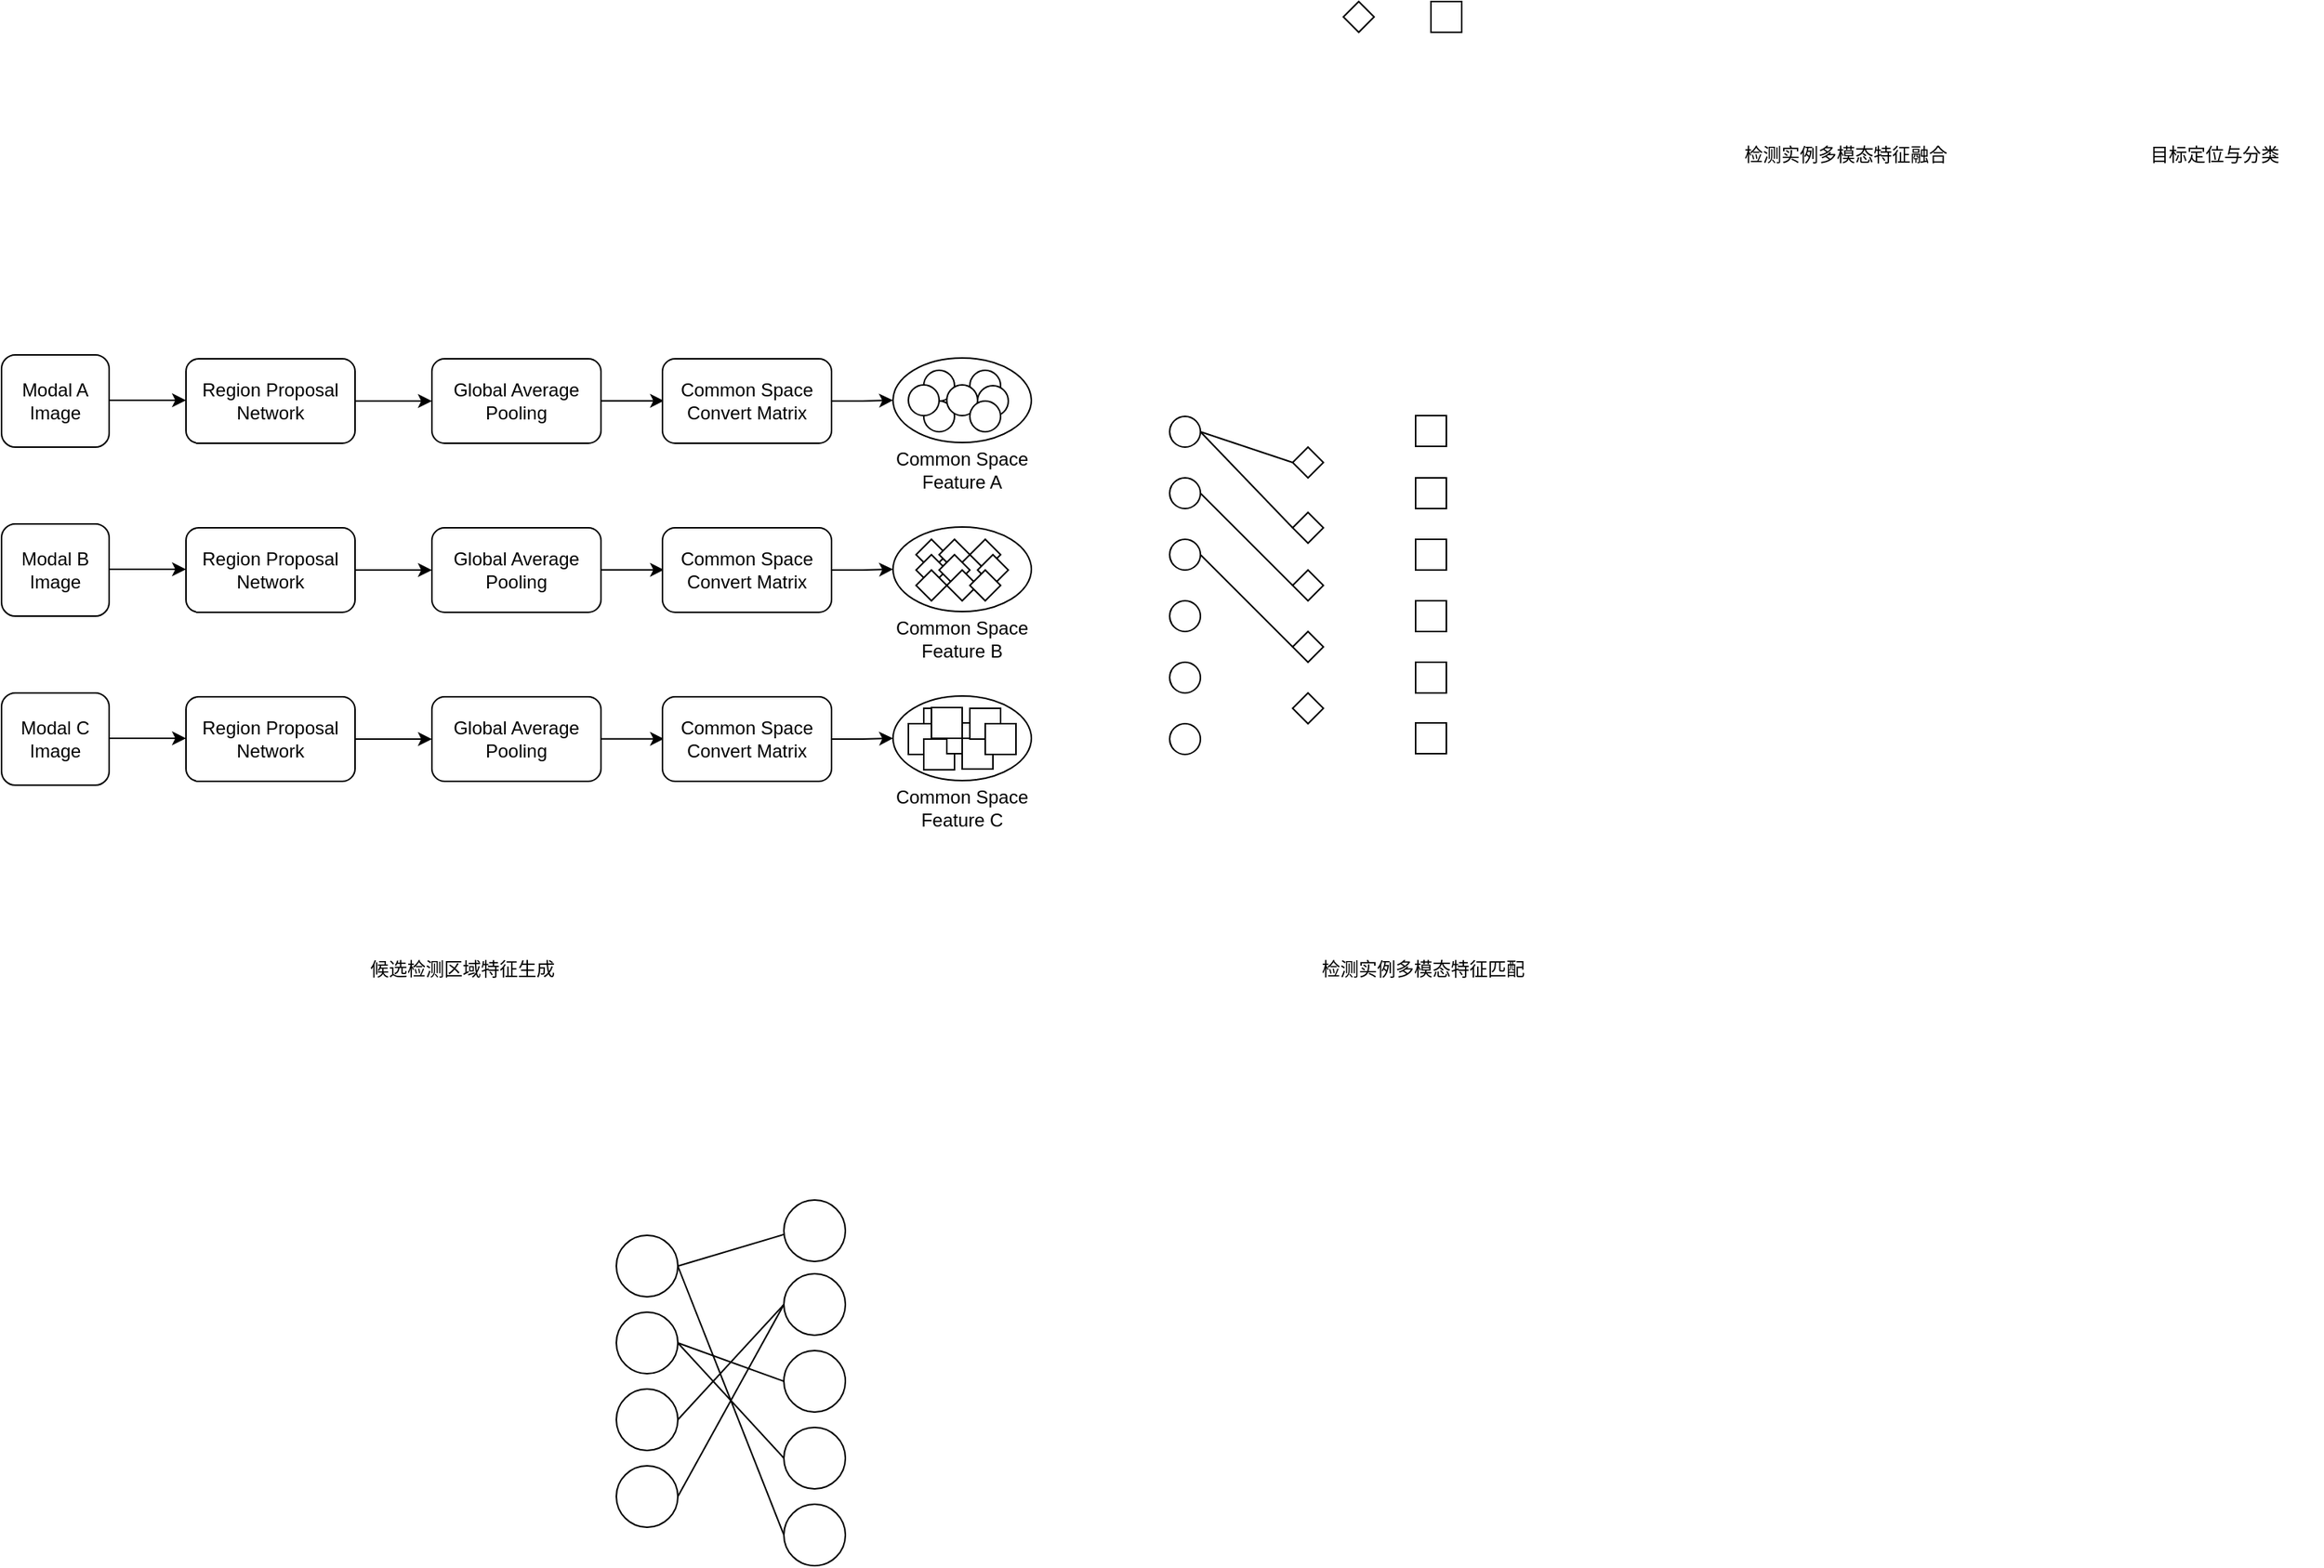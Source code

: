 <mxfile version="23.1.2" type="github">
  <diagram name="第 1 页" id="z2M5c4vALER3vp60Q3NO">
    <mxGraphModel dx="500" dy="262" grid="1" gridSize="10" guides="1" tooltips="1" connect="1" arrows="1" fold="1" page="1" pageScale="1" pageWidth="2336" pageHeight="1654" math="0" shadow="0">
      <root>
        <mxCell id="0" />
        <mxCell id="1" parent="0" />
        <mxCell id="HAOtPfupm4dBEVP8952R-1" value="Modal A&lt;br&gt;Image" style="rounded=1;whiteSpace=wrap;html=1;" vertex="1" parent="1">
          <mxGeometry x="20" y="350" width="70" height="60" as="geometry" />
        </mxCell>
        <mxCell id="HAOtPfupm4dBEVP8952R-2" value="" style="endArrow=classic;html=1;rounded=0;" edge="1" parent="1">
          <mxGeometry width="50" height="50" relative="1" as="geometry">
            <mxPoint x="90" y="379.5" as="sourcePoint" />
            <mxPoint x="140" y="379.5" as="targetPoint" />
          </mxGeometry>
        </mxCell>
        <mxCell id="HAOtPfupm4dBEVP8952R-19" value="" style="edgeStyle=orthogonalEdgeStyle;rounded=0;orthogonalLoop=1;jettySize=auto;html=1;" edge="1" parent="1" source="HAOtPfupm4dBEVP8952R-3" target="HAOtPfupm4dBEVP8952R-18">
          <mxGeometry relative="1" as="geometry" />
        </mxCell>
        <mxCell id="HAOtPfupm4dBEVP8952R-3" value="Region Proposal&lt;br&gt;Network" style="rounded=1;whiteSpace=wrap;html=1;" vertex="1" parent="1">
          <mxGeometry x="140" y="352.5" width="110" height="55" as="geometry" />
        </mxCell>
        <mxCell id="HAOtPfupm4dBEVP8952R-16" style="edgeStyle=orthogonalEdgeStyle;rounded=0;orthogonalLoop=1;jettySize=auto;html=1;exitX=1;exitY=0.5;exitDx=0;exitDy=0;entryX=0;entryY=0.5;entryDx=0;entryDy=0;" edge="1" parent="1">
          <mxGeometry relative="1" as="geometry">
            <mxPoint x="410" y="379.83" as="sourcePoint" />
            <mxPoint x="451" y="379.83" as="targetPoint" />
          </mxGeometry>
        </mxCell>
        <mxCell id="HAOtPfupm4dBEVP8952R-18" value="Global Average&lt;br&gt;Pooling" style="rounded=1;whiteSpace=wrap;html=1;" vertex="1" parent="1">
          <mxGeometry x="300" y="352.5" width="110" height="55" as="geometry" />
        </mxCell>
        <mxCell id="HAOtPfupm4dBEVP8952R-88" style="edgeStyle=orthogonalEdgeStyle;rounded=0;orthogonalLoop=1;jettySize=auto;html=1;exitX=1;exitY=0.5;exitDx=0;exitDy=0;entryX=0;entryY=0.5;entryDx=0;entryDy=0;" edge="1" parent="1" source="HAOtPfupm4dBEVP8952R-20" target="HAOtPfupm4dBEVP8952R-87">
          <mxGeometry relative="1" as="geometry" />
        </mxCell>
        <mxCell id="HAOtPfupm4dBEVP8952R-20" value="Common Space&lt;br&gt;Convert Matrix" style="rounded=1;whiteSpace=wrap;html=1;" vertex="1" parent="1">
          <mxGeometry x="450" y="352.5" width="110" height="55" as="geometry" />
        </mxCell>
        <mxCell id="HAOtPfupm4dBEVP8952R-21" value="候选检测区域特征生成" style="text;html=1;strokeColor=none;fillColor=none;align=center;verticalAlign=middle;whiteSpace=wrap;rounded=0;" vertex="1" parent="1">
          <mxGeometry x="250" y="710" width="140" height="80" as="geometry" />
        </mxCell>
        <mxCell id="HAOtPfupm4dBEVP8952R-22" value="检测实例多模态特征匹配" style="text;html=1;strokeColor=none;fillColor=none;align=center;verticalAlign=middle;whiteSpace=wrap;rounded=0;" vertex="1" parent="1">
          <mxGeometry x="860" y="710" width="170" height="80" as="geometry" />
        </mxCell>
        <mxCell id="HAOtPfupm4dBEVP8952R-23" value="检测实例多模态特征融合" style="text;html=1;strokeColor=none;fillColor=none;align=center;verticalAlign=middle;whiteSpace=wrap;rounded=0;" vertex="1" parent="1">
          <mxGeometry x="1150" y="180" width="140" height="80" as="geometry" />
        </mxCell>
        <mxCell id="HAOtPfupm4dBEVP8952R-24" value="目标定位与分类" style="text;html=1;strokeColor=none;fillColor=none;align=center;verticalAlign=middle;whiteSpace=wrap;rounded=0;" vertex="1" parent="1">
          <mxGeometry x="1390" y="180" width="140" height="80" as="geometry" />
        </mxCell>
        <mxCell id="HAOtPfupm4dBEVP8952R-25" value="" style="ellipse;whiteSpace=wrap;html=1;aspect=fixed;" vertex="1" parent="1">
          <mxGeometry x="780" y="390" width="20" height="20" as="geometry" />
        </mxCell>
        <mxCell id="HAOtPfupm4dBEVP8952R-67" value="" style="ellipse;whiteSpace=wrap;html=1;aspect=fixed;" vertex="1" parent="1">
          <mxGeometry x="420" y="923" width="40" height="40" as="geometry" />
        </mxCell>
        <mxCell id="HAOtPfupm4dBEVP8952R-68" value="" style="ellipse;whiteSpace=wrap;html=1;aspect=fixed;" vertex="1" parent="1">
          <mxGeometry x="420" y="973" width="40" height="40" as="geometry" />
        </mxCell>
        <mxCell id="HAOtPfupm4dBEVP8952R-69" value="" style="ellipse;whiteSpace=wrap;html=1;aspect=fixed;" vertex="1" parent="1">
          <mxGeometry x="420" y="1023" width="40" height="40" as="geometry" />
        </mxCell>
        <mxCell id="HAOtPfupm4dBEVP8952R-70" value="" style="ellipse;whiteSpace=wrap;html=1;aspect=fixed;" vertex="1" parent="1">
          <mxGeometry x="420" y="1073" width="40" height="40" as="geometry" />
        </mxCell>
        <mxCell id="HAOtPfupm4dBEVP8952R-71" value="" style="ellipse;whiteSpace=wrap;html=1;aspect=fixed;" vertex="1" parent="1">
          <mxGeometry x="529" y="948" width="40" height="40" as="geometry" />
        </mxCell>
        <mxCell id="HAOtPfupm4dBEVP8952R-72" value="" style="ellipse;whiteSpace=wrap;html=1;aspect=fixed;" vertex="1" parent="1">
          <mxGeometry x="529" y="998" width="40" height="40" as="geometry" />
        </mxCell>
        <mxCell id="HAOtPfupm4dBEVP8952R-73" value="" style="ellipse;whiteSpace=wrap;html=1;aspect=fixed;" vertex="1" parent="1">
          <mxGeometry x="529" y="1048" width="40" height="40" as="geometry" />
        </mxCell>
        <mxCell id="HAOtPfupm4dBEVP8952R-74" value="" style="ellipse;whiteSpace=wrap;html=1;aspect=fixed;" vertex="1" parent="1">
          <mxGeometry x="529" y="1098" width="40" height="40" as="geometry" />
        </mxCell>
        <mxCell id="HAOtPfupm4dBEVP8952R-75" value="" style="endArrow=none;html=1;rounded=0;entryX=0;entryY=0.5;entryDx=0;entryDy=0;exitX=1;exitY=0.5;exitDx=0;exitDy=0;" edge="1" parent="1" source="HAOtPfupm4dBEVP8952R-69" target="HAOtPfupm4dBEVP8952R-71">
          <mxGeometry width="50" height="50" relative="1" as="geometry">
            <mxPoint x="461" y="1019" as="sourcePoint" />
            <mxPoint x="430" y="930" as="targetPoint" />
          </mxGeometry>
        </mxCell>
        <mxCell id="HAOtPfupm4dBEVP8952R-76" value="" style="endArrow=none;html=1;rounded=0;entryX=0;entryY=0.5;entryDx=0;entryDy=0;exitX=1;exitY=0.5;exitDx=0;exitDy=0;" edge="1" parent="1" source="HAOtPfupm4dBEVP8952R-70" target="HAOtPfupm4dBEVP8952R-71">
          <mxGeometry width="50" height="50" relative="1" as="geometry">
            <mxPoint x="461" y="1069" as="sourcePoint" />
            <mxPoint x="539" y="930" as="targetPoint" />
          </mxGeometry>
        </mxCell>
        <mxCell id="HAOtPfupm4dBEVP8952R-77" value="" style="endArrow=none;html=1;rounded=0;entryX=0;entryY=0.5;entryDx=0;entryDy=0;exitX=1;exitY=0.5;exitDx=0;exitDy=0;" edge="1" parent="1" source="HAOtPfupm4dBEVP8952R-68" target="HAOtPfupm4dBEVP8952R-73">
          <mxGeometry width="50" height="50" relative="1" as="geometry">
            <mxPoint x="471" y="1029" as="sourcePoint" />
            <mxPoint x="539" y="930" as="targetPoint" />
          </mxGeometry>
        </mxCell>
        <mxCell id="HAOtPfupm4dBEVP8952R-78" value="" style="endArrow=none;html=1;rounded=0;entryX=0;entryY=0.5;entryDx=0;entryDy=0;exitX=1;exitY=0.5;exitDx=0;exitDy=0;" edge="1" parent="1" source="HAOtPfupm4dBEVP8952R-67" target="HAOtPfupm4dBEVP8952R-74">
          <mxGeometry width="50" height="50" relative="1" as="geometry">
            <mxPoint x="470" y="980" as="sourcePoint" />
            <mxPoint x="539" y="1030" as="targetPoint" />
          </mxGeometry>
        </mxCell>
        <mxCell id="HAOtPfupm4dBEVP8952R-79" value="" style="endArrow=none;html=1;rounded=0;entryX=0;entryY=0.5;entryDx=0;entryDy=0;exitX=1;exitY=0.5;exitDx=0;exitDy=0;" edge="1" parent="1" source="HAOtPfupm4dBEVP8952R-68" target="HAOtPfupm4dBEVP8952R-72">
          <mxGeometry width="50" height="50" relative="1" as="geometry">
            <mxPoint x="480" y="990" as="sourcePoint" />
            <mxPoint x="549" y="1040" as="targetPoint" />
          </mxGeometry>
        </mxCell>
        <mxCell id="HAOtPfupm4dBEVP8952R-80" value="" style="ellipse;whiteSpace=wrap;html=1;aspect=fixed;" vertex="1" parent="1">
          <mxGeometry x="529" y="900" width="40" height="40" as="geometry" />
        </mxCell>
        <mxCell id="HAOtPfupm4dBEVP8952R-81" value="" style="endArrow=none;html=1;rounded=0;entryX=0.008;entryY=0.558;entryDx=0;entryDy=0;entryPerimeter=0;exitX=1;exitY=0.5;exitDx=0;exitDy=0;" edge="1" parent="1" source="HAOtPfupm4dBEVP8952R-67" target="HAOtPfupm4dBEVP8952R-80">
          <mxGeometry width="50" height="50" relative="1" as="geometry">
            <mxPoint x="461" y="949" as="sourcePoint" />
            <mxPoint x="539" y="978" as="targetPoint" />
          </mxGeometry>
        </mxCell>
        <mxCell id="HAOtPfupm4dBEVP8952R-83" value="" style="rhombus;whiteSpace=wrap;html=1;" vertex="1" parent="1">
          <mxGeometry x="893" y="120" width="20" height="20" as="geometry" />
        </mxCell>
        <mxCell id="HAOtPfupm4dBEVP8952R-86" value="" style="whiteSpace=wrap;html=1;aspect=fixed;" vertex="1" parent="1">
          <mxGeometry x="950" y="120" width="20" height="20" as="geometry" />
        </mxCell>
        <mxCell id="HAOtPfupm4dBEVP8952R-87" value="" style="ellipse;whiteSpace=wrap;html=1;" vertex="1" parent="1">
          <mxGeometry x="600" y="352" width="90" height="55" as="geometry" />
        </mxCell>
        <mxCell id="HAOtPfupm4dBEVP8952R-89" value="" style="ellipse;whiteSpace=wrap;html=1;aspect=fixed;" vertex="1" parent="1">
          <mxGeometry x="620" y="360" width="20" height="20" as="geometry" />
        </mxCell>
        <mxCell id="HAOtPfupm4dBEVP8952R-90" value="" style="ellipse;whiteSpace=wrap;html=1;aspect=fixed;" vertex="1" parent="1">
          <mxGeometry x="650" y="360" width="20" height="20" as="geometry" />
        </mxCell>
        <mxCell id="HAOtPfupm4dBEVP8952R-91" value="" style="ellipse;whiteSpace=wrap;html=1;aspect=fixed;" vertex="1" parent="1">
          <mxGeometry x="620" y="380" width="20" height="20" as="geometry" />
        </mxCell>
        <mxCell id="HAOtPfupm4dBEVP8952R-92" value="" style="ellipse;whiteSpace=wrap;html=1;aspect=fixed;" vertex="1" parent="1">
          <mxGeometry x="610" y="369.5" width="20" height="20" as="geometry" />
        </mxCell>
        <mxCell id="HAOtPfupm4dBEVP8952R-93" value="" style="ellipse;whiteSpace=wrap;html=1;aspect=fixed;" vertex="1" parent="1">
          <mxGeometry x="635" y="369.5" width="20" height="20" as="geometry" />
        </mxCell>
        <mxCell id="HAOtPfupm4dBEVP8952R-94" value="" style="ellipse;whiteSpace=wrap;html=1;aspect=fixed;" vertex="1" parent="1">
          <mxGeometry x="655" y="370" width="20" height="20" as="geometry" />
        </mxCell>
        <mxCell id="HAOtPfupm4dBEVP8952R-95" value="" style="ellipse;whiteSpace=wrap;html=1;aspect=fixed;" vertex="1" parent="1">
          <mxGeometry x="650" y="380" width="20" height="20" as="geometry" />
        </mxCell>
        <mxCell id="HAOtPfupm4dBEVP8952R-96" value="Common Space Feature A" style="text;html=1;strokeColor=none;fillColor=none;align=center;verticalAlign=middle;whiteSpace=wrap;rounded=0;" vertex="1" parent="1">
          <mxGeometry x="590" y="410" width="110" height="30" as="geometry" />
        </mxCell>
        <mxCell id="HAOtPfupm4dBEVP8952R-97" value="Modal B&lt;br&gt;Image" style="rounded=1;whiteSpace=wrap;html=1;" vertex="1" parent="1">
          <mxGeometry x="20" y="460" width="70" height="60" as="geometry" />
        </mxCell>
        <mxCell id="HAOtPfupm4dBEVP8952R-98" value="" style="endArrow=classic;html=1;rounded=0;" edge="1" parent="1">
          <mxGeometry width="50" height="50" relative="1" as="geometry">
            <mxPoint x="90" y="489.5" as="sourcePoint" />
            <mxPoint x="140" y="489.5" as="targetPoint" />
          </mxGeometry>
        </mxCell>
        <mxCell id="HAOtPfupm4dBEVP8952R-99" value="" style="edgeStyle=orthogonalEdgeStyle;rounded=0;orthogonalLoop=1;jettySize=auto;html=1;" edge="1" parent="1" source="HAOtPfupm4dBEVP8952R-100" target="HAOtPfupm4dBEVP8952R-102">
          <mxGeometry relative="1" as="geometry" />
        </mxCell>
        <mxCell id="HAOtPfupm4dBEVP8952R-100" value="Region Proposal&lt;br&gt;Network" style="rounded=1;whiteSpace=wrap;html=1;" vertex="1" parent="1">
          <mxGeometry x="140" y="462.5" width="110" height="55" as="geometry" />
        </mxCell>
        <mxCell id="HAOtPfupm4dBEVP8952R-101" style="edgeStyle=orthogonalEdgeStyle;rounded=0;orthogonalLoop=1;jettySize=auto;html=1;exitX=1;exitY=0.5;exitDx=0;exitDy=0;entryX=0;entryY=0.5;entryDx=0;entryDy=0;" edge="1" parent="1">
          <mxGeometry relative="1" as="geometry">
            <mxPoint x="410" y="489.83" as="sourcePoint" />
            <mxPoint x="451" y="489.83" as="targetPoint" />
          </mxGeometry>
        </mxCell>
        <mxCell id="HAOtPfupm4dBEVP8952R-102" value="Global Average&lt;br&gt;Pooling" style="rounded=1;whiteSpace=wrap;html=1;" vertex="1" parent="1">
          <mxGeometry x="300" y="462.5" width="110" height="55" as="geometry" />
        </mxCell>
        <mxCell id="HAOtPfupm4dBEVP8952R-103" style="edgeStyle=orthogonalEdgeStyle;rounded=0;orthogonalLoop=1;jettySize=auto;html=1;exitX=1;exitY=0.5;exitDx=0;exitDy=0;entryX=0;entryY=0.5;entryDx=0;entryDy=0;" edge="1" parent="1" source="HAOtPfupm4dBEVP8952R-104" target="HAOtPfupm4dBEVP8952R-105">
          <mxGeometry relative="1" as="geometry" />
        </mxCell>
        <mxCell id="HAOtPfupm4dBEVP8952R-104" value="Common Space&lt;br&gt;Convert Matrix" style="rounded=1;whiteSpace=wrap;html=1;" vertex="1" parent="1">
          <mxGeometry x="450" y="462.5" width="110" height="55" as="geometry" />
        </mxCell>
        <mxCell id="HAOtPfupm4dBEVP8952R-105" value="" style="ellipse;whiteSpace=wrap;html=1;" vertex="1" parent="1">
          <mxGeometry x="600" y="462" width="90" height="55" as="geometry" />
        </mxCell>
        <mxCell id="HAOtPfupm4dBEVP8952R-113" value="Common Space Feature B" style="text;html=1;strokeColor=none;fillColor=none;align=center;verticalAlign=middle;whiteSpace=wrap;rounded=0;" vertex="1" parent="1">
          <mxGeometry x="590" y="520" width="110" height="30" as="geometry" />
        </mxCell>
        <mxCell id="HAOtPfupm4dBEVP8952R-114" value="Modal C&lt;br&gt;Image" style="rounded=1;whiteSpace=wrap;html=1;" vertex="1" parent="1">
          <mxGeometry x="20" y="570" width="70" height="60" as="geometry" />
        </mxCell>
        <mxCell id="HAOtPfupm4dBEVP8952R-115" value="" style="endArrow=classic;html=1;rounded=0;" edge="1" parent="1">
          <mxGeometry width="50" height="50" relative="1" as="geometry">
            <mxPoint x="90" y="599.5" as="sourcePoint" />
            <mxPoint x="140" y="599.5" as="targetPoint" />
          </mxGeometry>
        </mxCell>
        <mxCell id="HAOtPfupm4dBEVP8952R-116" value="" style="edgeStyle=orthogonalEdgeStyle;rounded=0;orthogonalLoop=1;jettySize=auto;html=1;" edge="1" parent="1" source="HAOtPfupm4dBEVP8952R-117" target="HAOtPfupm4dBEVP8952R-119">
          <mxGeometry relative="1" as="geometry" />
        </mxCell>
        <mxCell id="HAOtPfupm4dBEVP8952R-117" value="Region Proposal&lt;br&gt;Network" style="rounded=1;whiteSpace=wrap;html=1;" vertex="1" parent="1">
          <mxGeometry x="140" y="572.5" width="110" height="55" as="geometry" />
        </mxCell>
        <mxCell id="HAOtPfupm4dBEVP8952R-118" style="edgeStyle=orthogonalEdgeStyle;rounded=0;orthogonalLoop=1;jettySize=auto;html=1;exitX=1;exitY=0.5;exitDx=0;exitDy=0;entryX=0;entryY=0.5;entryDx=0;entryDy=0;" edge="1" parent="1">
          <mxGeometry relative="1" as="geometry">
            <mxPoint x="410" y="599.83" as="sourcePoint" />
            <mxPoint x="451" y="599.83" as="targetPoint" />
          </mxGeometry>
        </mxCell>
        <mxCell id="HAOtPfupm4dBEVP8952R-119" value="Global Average&lt;br&gt;Pooling" style="rounded=1;whiteSpace=wrap;html=1;" vertex="1" parent="1">
          <mxGeometry x="300" y="572.5" width="110" height="55" as="geometry" />
        </mxCell>
        <mxCell id="HAOtPfupm4dBEVP8952R-120" style="edgeStyle=orthogonalEdgeStyle;rounded=0;orthogonalLoop=1;jettySize=auto;html=1;exitX=1;exitY=0.5;exitDx=0;exitDy=0;entryX=0;entryY=0.5;entryDx=0;entryDy=0;" edge="1" parent="1" source="HAOtPfupm4dBEVP8952R-121" target="HAOtPfupm4dBEVP8952R-122">
          <mxGeometry relative="1" as="geometry" />
        </mxCell>
        <mxCell id="HAOtPfupm4dBEVP8952R-121" value="Common Space&lt;br&gt;Convert Matrix" style="rounded=1;whiteSpace=wrap;html=1;" vertex="1" parent="1">
          <mxGeometry x="450" y="572.5" width="110" height="55" as="geometry" />
        </mxCell>
        <mxCell id="HAOtPfupm4dBEVP8952R-122" value="" style="ellipse;whiteSpace=wrap;html=1;" vertex="1" parent="1">
          <mxGeometry x="600" y="572" width="90" height="55" as="geometry" />
        </mxCell>
        <mxCell id="HAOtPfupm4dBEVP8952R-123" value="Common Space Feature C" style="text;html=1;strokeColor=none;fillColor=none;align=center;verticalAlign=middle;whiteSpace=wrap;rounded=0;" vertex="1" parent="1">
          <mxGeometry x="590" y="630" width="110" height="30" as="geometry" />
        </mxCell>
        <mxCell id="HAOtPfupm4dBEVP8952R-126" value="" style="rhombus;whiteSpace=wrap;html=1;" vertex="1" parent="1">
          <mxGeometry x="615" y="470" width="20" height="20" as="geometry" />
        </mxCell>
        <mxCell id="HAOtPfupm4dBEVP8952R-127" value="" style="rhombus;whiteSpace=wrap;html=1;" vertex="1" parent="1">
          <mxGeometry x="615" y="480" width="20" height="20" as="geometry" />
        </mxCell>
        <mxCell id="HAOtPfupm4dBEVP8952R-128" value="" style="rhombus;whiteSpace=wrap;html=1;" vertex="1" parent="1">
          <mxGeometry x="615" y="490" width="20" height="20" as="geometry" />
        </mxCell>
        <mxCell id="HAOtPfupm4dBEVP8952R-129" value="" style="rhombus;whiteSpace=wrap;html=1;" vertex="1" parent="1">
          <mxGeometry x="630" y="470" width="20" height="20" as="geometry" />
        </mxCell>
        <mxCell id="HAOtPfupm4dBEVP8952R-130" value="" style="rhombus;whiteSpace=wrap;html=1;" vertex="1" parent="1">
          <mxGeometry x="630" y="480" width="20" height="20" as="geometry" />
        </mxCell>
        <mxCell id="HAOtPfupm4dBEVP8952R-131" value="" style="rhombus;whiteSpace=wrap;html=1;" vertex="1" parent="1">
          <mxGeometry x="650" y="470" width="20" height="20" as="geometry" />
        </mxCell>
        <mxCell id="HAOtPfupm4dBEVP8952R-132" value="" style="rhombus;whiteSpace=wrap;html=1;" vertex="1" parent="1">
          <mxGeometry x="635" y="490" width="20" height="20" as="geometry" />
        </mxCell>
        <mxCell id="HAOtPfupm4dBEVP8952R-133" value="" style="rhombus;whiteSpace=wrap;html=1;" vertex="1" parent="1">
          <mxGeometry x="655" y="480" width="20" height="20" as="geometry" />
        </mxCell>
        <mxCell id="HAOtPfupm4dBEVP8952R-134" value="" style="rhombus;whiteSpace=wrap;html=1;" vertex="1" parent="1">
          <mxGeometry x="650" y="490" width="20" height="20" as="geometry" />
        </mxCell>
        <mxCell id="HAOtPfupm4dBEVP8952R-136" value="" style="whiteSpace=wrap;html=1;aspect=fixed;" vertex="1" parent="1">
          <mxGeometry x="620" y="580" width="20" height="20" as="geometry" />
        </mxCell>
        <mxCell id="HAOtPfupm4dBEVP8952R-137" value="" style="whiteSpace=wrap;html=1;aspect=fixed;" vertex="1" parent="1">
          <mxGeometry x="610" y="590" width="20" height="20" as="geometry" />
        </mxCell>
        <mxCell id="HAOtPfupm4dBEVP8952R-138" value="" style="whiteSpace=wrap;html=1;aspect=fixed;" vertex="1" parent="1">
          <mxGeometry x="620" y="600" width="20" height="20" as="geometry" />
        </mxCell>
        <mxCell id="HAOtPfupm4dBEVP8952R-139" value="" style="whiteSpace=wrap;html=1;aspect=fixed;" vertex="1" parent="1">
          <mxGeometry x="635" y="589.5" width="20" height="20" as="geometry" />
        </mxCell>
        <mxCell id="HAOtPfupm4dBEVP8952R-140" value="" style="whiteSpace=wrap;html=1;aspect=fixed;" vertex="1" parent="1">
          <mxGeometry x="645" y="599.5" width="20" height="20" as="geometry" />
        </mxCell>
        <mxCell id="HAOtPfupm4dBEVP8952R-141" value="" style="whiteSpace=wrap;html=1;aspect=fixed;" vertex="1" parent="1">
          <mxGeometry x="625" y="579.5" width="20" height="20" as="geometry" />
        </mxCell>
        <mxCell id="HAOtPfupm4dBEVP8952R-142" value="" style="whiteSpace=wrap;html=1;aspect=fixed;" vertex="1" parent="1">
          <mxGeometry x="650" y="580" width="20" height="20" as="geometry" />
        </mxCell>
        <mxCell id="HAOtPfupm4dBEVP8952R-143" value="" style="whiteSpace=wrap;html=1;aspect=fixed;" vertex="1" parent="1">
          <mxGeometry x="660" y="590" width="20" height="20" as="geometry" />
        </mxCell>
        <mxCell id="HAOtPfupm4dBEVP8952R-145" value="" style="ellipse;whiteSpace=wrap;html=1;aspect=fixed;" vertex="1" parent="1">
          <mxGeometry x="780" y="430" width="20" height="20" as="geometry" />
        </mxCell>
        <mxCell id="HAOtPfupm4dBEVP8952R-146" value="" style="ellipse;whiteSpace=wrap;html=1;aspect=fixed;" vertex="1" parent="1">
          <mxGeometry x="780" y="470" width="20" height="20" as="geometry" />
        </mxCell>
        <mxCell id="HAOtPfupm4dBEVP8952R-147" value="" style="ellipse;whiteSpace=wrap;html=1;aspect=fixed;" vertex="1" parent="1">
          <mxGeometry x="780" y="510" width="20" height="20" as="geometry" />
        </mxCell>
        <mxCell id="HAOtPfupm4dBEVP8952R-148" value="" style="ellipse;whiteSpace=wrap;html=1;aspect=fixed;" vertex="1" parent="1">
          <mxGeometry x="780" y="550" width="20" height="20" as="geometry" />
        </mxCell>
        <mxCell id="HAOtPfupm4dBEVP8952R-149" value="" style="ellipse;whiteSpace=wrap;html=1;aspect=fixed;" vertex="1" parent="1">
          <mxGeometry x="780" y="590" width="20" height="20" as="geometry" />
        </mxCell>
        <mxCell id="HAOtPfupm4dBEVP8952R-150" value="" style="rhombus;whiteSpace=wrap;html=1;" vertex="1" parent="1">
          <mxGeometry x="860" y="410" width="20" height="20" as="geometry" />
        </mxCell>
        <mxCell id="HAOtPfupm4dBEVP8952R-151" value="" style="rhombus;whiteSpace=wrap;html=1;" vertex="1" parent="1">
          <mxGeometry x="860" y="452.5" width="20" height="20" as="geometry" />
        </mxCell>
        <mxCell id="HAOtPfupm4dBEVP8952R-152" value="" style="rhombus;whiteSpace=wrap;html=1;" vertex="1" parent="1">
          <mxGeometry x="860" y="490" width="20" height="20" as="geometry" />
        </mxCell>
        <mxCell id="HAOtPfupm4dBEVP8952R-153" value="" style="rhombus;whiteSpace=wrap;html=1;" vertex="1" parent="1">
          <mxGeometry x="860" y="530" width="20" height="20" as="geometry" />
        </mxCell>
        <mxCell id="HAOtPfupm4dBEVP8952R-154" value="" style="rhombus;whiteSpace=wrap;html=1;" vertex="1" parent="1">
          <mxGeometry x="860" y="570" width="20" height="20" as="geometry" />
        </mxCell>
        <mxCell id="HAOtPfupm4dBEVP8952R-155" value="" style="whiteSpace=wrap;html=1;aspect=fixed;" vertex="1" parent="1">
          <mxGeometry x="940" y="389.5" width="20" height="20" as="geometry" />
        </mxCell>
        <mxCell id="HAOtPfupm4dBEVP8952R-156" value="" style="whiteSpace=wrap;html=1;aspect=fixed;" vertex="1" parent="1">
          <mxGeometry x="940" y="430" width="20" height="20" as="geometry" />
        </mxCell>
        <mxCell id="HAOtPfupm4dBEVP8952R-157" value="" style="whiteSpace=wrap;html=1;aspect=fixed;" vertex="1" parent="1">
          <mxGeometry x="940" y="470" width="20" height="20" as="geometry" />
        </mxCell>
        <mxCell id="HAOtPfupm4dBEVP8952R-158" value="" style="whiteSpace=wrap;html=1;aspect=fixed;" vertex="1" parent="1">
          <mxGeometry x="940" y="510" width="20" height="20" as="geometry" />
        </mxCell>
        <mxCell id="HAOtPfupm4dBEVP8952R-159" value="" style="whiteSpace=wrap;html=1;aspect=fixed;" vertex="1" parent="1">
          <mxGeometry x="940" y="550" width="20" height="20" as="geometry" />
        </mxCell>
        <mxCell id="HAOtPfupm4dBEVP8952R-160" value="" style="whiteSpace=wrap;html=1;aspect=fixed;" vertex="1" parent="1">
          <mxGeometry x="940" y="589.5" width="20" height="20" as="geometry" />
        </mxCell>
        <mxCell id="HAOtPfupm4dBEVP8952R-161" value="" style="endArrow=none;html=1;rounded=0;exitX=1;exitY=0.5;exitDx=0;exitDy=0;entryX=0;entryY=0.5;entryDx=0;entryDy=0;" edge="1" parent="1" source="HAOtPfupm4dBEVP8952R-25" target="HAOtPfupm4dBEVP8952R-150">
          <mxGeometry width="50" height="50" relative="1" as="geometry">
            <mxPoint x="800" y="480" as="sourcePoint" />
            <mxPoint x="850" y="430" as="targetPoint" />
          </mxGeometry>
        </mxCell>
        <mxCell id="HAOtPfupm4dBEVP8952R-162" value="" style="endArrow=none;html=1;rounded=0;exitX=1;exitY=0.5;exitDx=0;exitDy=0;entryX=0;entryY=0.5;entryDx=0;entryDy=0;" edge="1" parent="1" source="HAOtPfupm4dBEVP8952R-25" target="HAOtPfupm4dBEVP8952R-151">
          <mxGeometry width="50" height="50" relative="1" as="geometry">
            <mxPoint x="810" y="410" as="sourcePoint" />
            <mxPoint x="870" y="430" as="targetPoint" />
          </mxGeometry>
        </mxCell>
        <mxCell id="HAOtPfupm4dBEVP8952R-163" value="" style="endArrow=none;html=1;rounded=0;exitX=1;exitY=0.5;exitDx=0;exitDy=0;entryX=0;entryY=0.5;entryDx=0;entryDy=0;" edge="1" parent="1" source="HAOtPfupm4dBEVP8952R-145" target="HAOtPfupm4dBEVP8952R-152">
          <mxGeometry width="50" height="50" relative="1" as="geometry">
            <mxPoint x="810" y="410" as="sourcePoint" />
            <mxPoint x="870" y="473" as="targetPoint" />
          </mxGeometry>
        </mxCell>
        <mxCell id="HAOtPfupm4dBEVP8952R-164" value="" style="endArrow=none;html=1;rounded=0;exitX=1;exitY=0.5;exitDx=0;exitDy=0;entryX=0;entryY=0.5;entryDx=0;entryDy=0;" edge="1" parent="1" source="HAOtPfupm4dBEVP8952R-146" target="HAOtPfupm4dBEVP8952R-153">
          <mxGeometry width="50" height="50" relative="1" as="geometry">
            <mxPoint x="810" y="450" as="sourcePoint" />
            <mxPoint x="870" y="510" as="targetPoint" />
          </mxGeometry>
        </mxCell>
      </root>
    </mxGraphModel>
  </diagram>
</mxfile>
